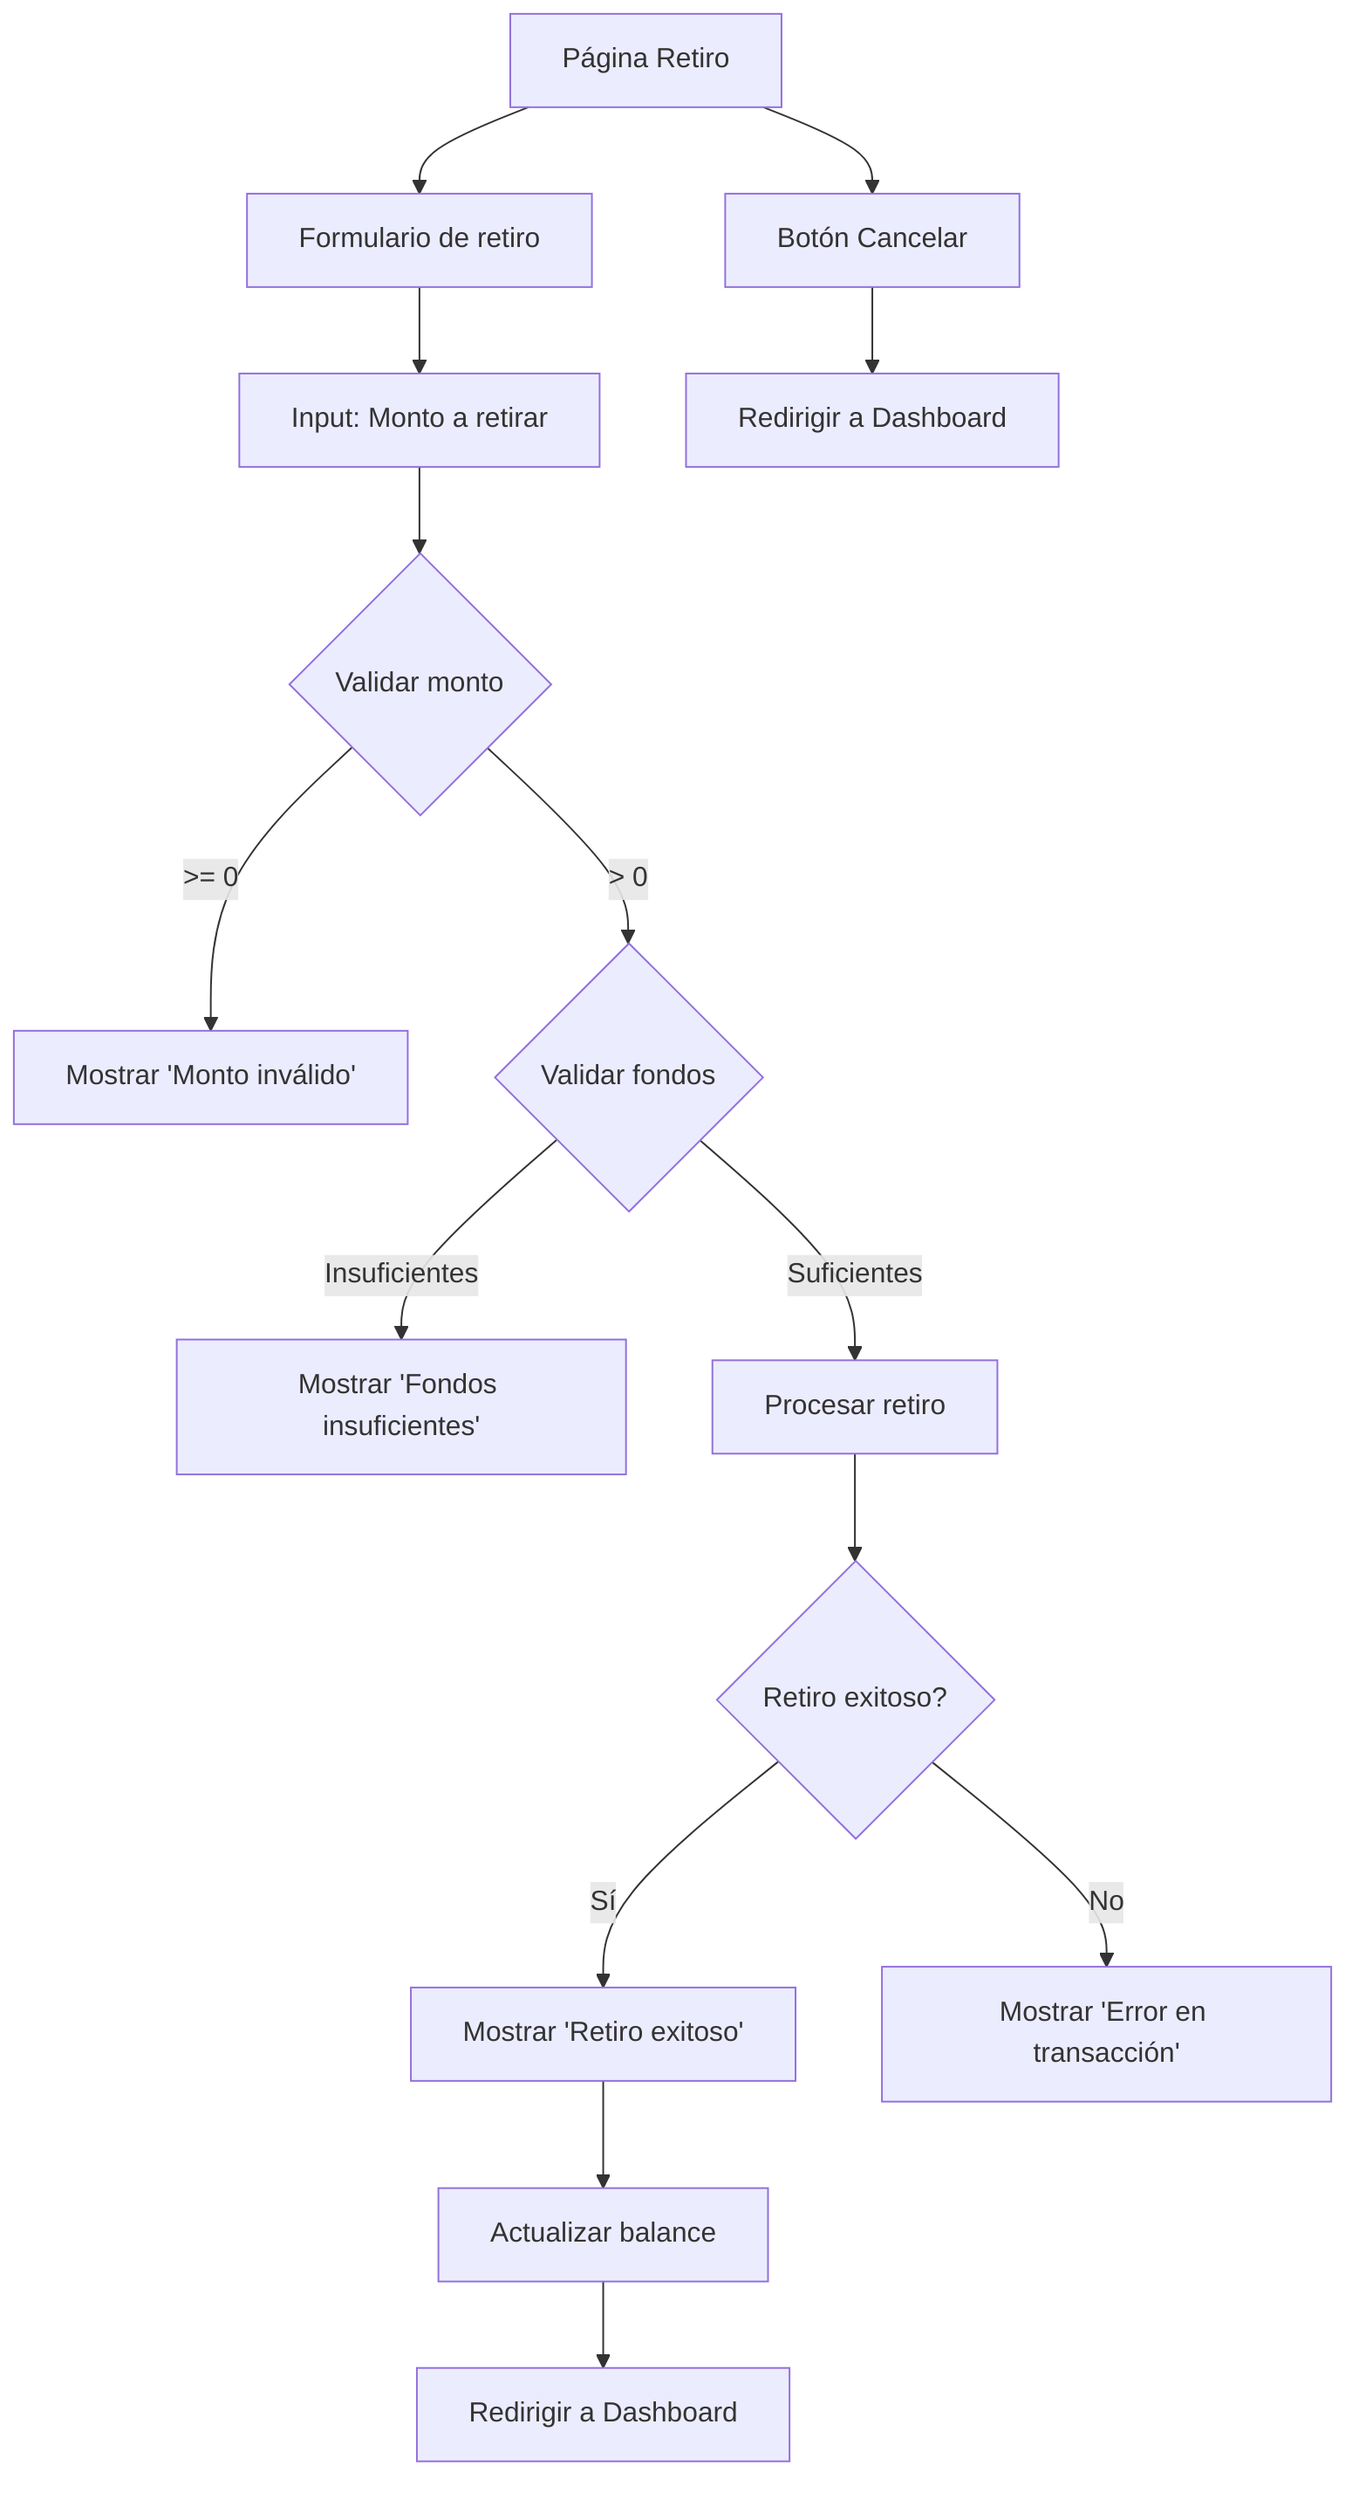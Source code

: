 flowchart TD
    A[Página Retiro] --> B[Formulario de retiro]
    B --> C[Input: Monto a retirar]
    C --> D{Validar monto}
    D -->|>= 0| E[Mostrar 'Monto inválido']
    D -->|> 0| F{Validar fondos}
    F -->|Insuficientes| G[Mostrar 'Fondos insuficientes']
    F -->|Suficientes| H[Procesar retiro]
    H --> I{Retiro exitoso?}
    I -->|Sí| J[Mostrar 'Retiro exitoso']
    I -->|No| K[Mostrar 'Error en transacción']
    J --> L[Actualizar balance]
    L --> M[Redirigir a Dashboard]
    A --> N[Botón Cancelar]
    N --> O[Redirigir a Dashboard]